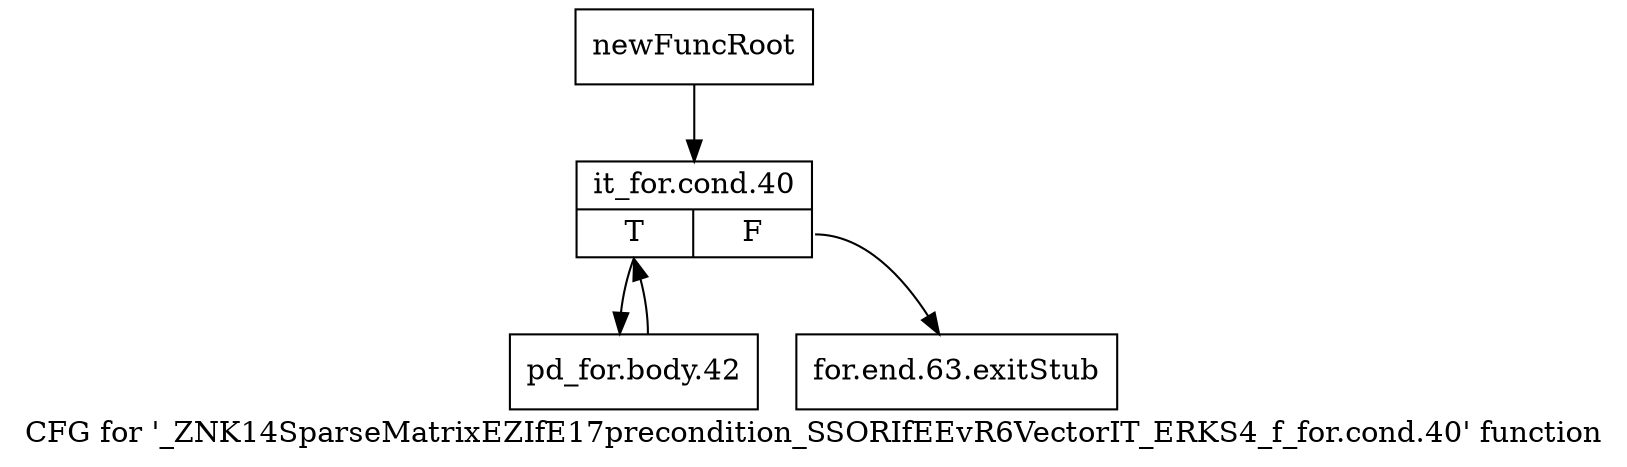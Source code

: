digraph "CFG for '_ZNK14SparseMatrixEZIfE17precondition_SSORIfEEvR6VectorIT_ERKS4_f_for.cond.40' function" {
	label="CFG for '_ZNK14SparseMatrixEZIfE17precondition_SSORIfEEvR6VectorIT_ERKS4_f_for.cond.40' function";

	Node0x971b9b0 [shape=record,label="{newFuncRoot}"];
	Node0x971b9b0 -> Node0x971ba50;
	Node0x971ba00 [shape=record,label="{for.end.63.exitStub}"];
	Node0x971ba50 [shape=record,label="{it_for.cond.40|{<s0>T|<s1>F}}"];
	Node0x971ba50:s0 -> Node0x971baa0;
	Node0x971ba50:s1 -> Node0x971ba00;
	Node0x971baa0 [shape=record,label="{pd_for.body.42}"];
	Node0x971baa0 -> Node0x971ba50;
}
